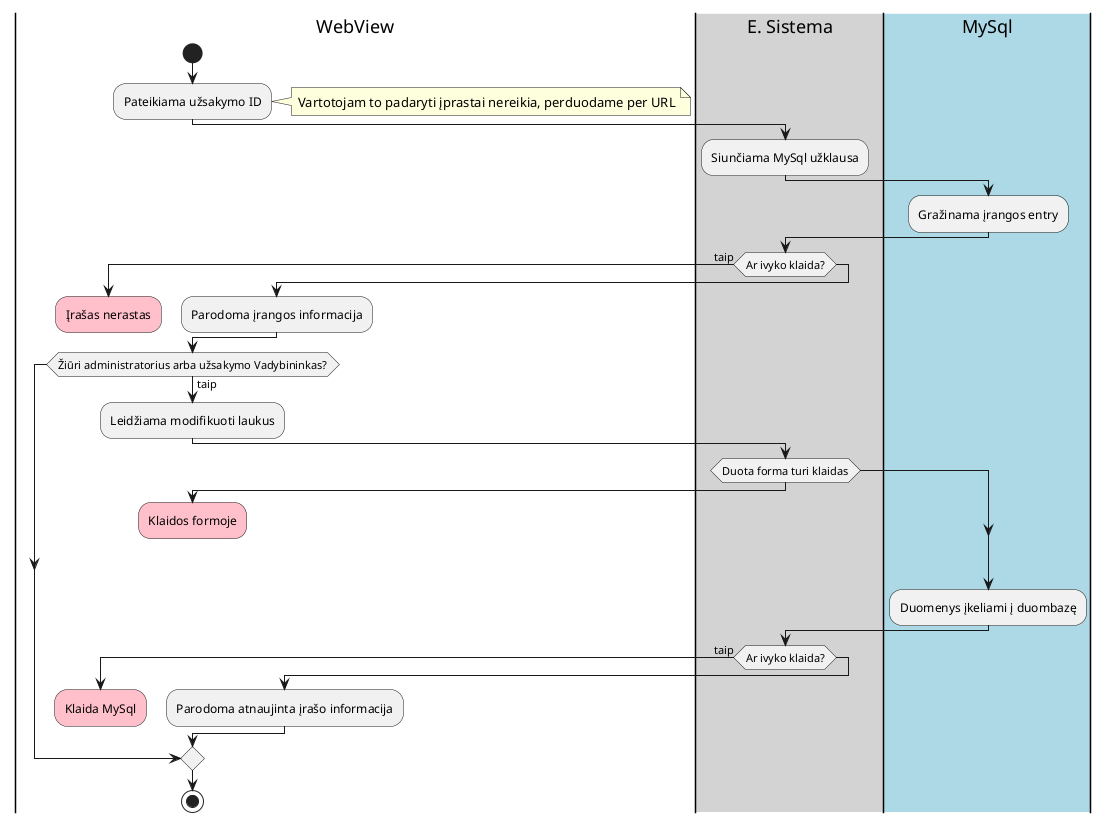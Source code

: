 @startuml
|WebView|
start
:Pateikiama užsakymo ID;
note right: Vartotojam to padaryti įprastai nereikia, perduodame per URL
|#lightgray|E. Sistema|
:Siunčiama MySql užklausa;
|#lightblue|MySql|
:Gražinama įrangos entry;
|#lightgray|E. Sistema|
if (Ar ivyko klaida?) then (taip)
    |WebView|
    #pink:Įrašas nerastas;
    kill
else
    |WebView|
    :Parodoma įrangos informacija;
endif
|WebView|
if (Žiūri administratorius arba užsakymo Vadybininkas?) then (taip)
    :Leidžiama modifikuoti laukus;
    |#lightgray|E. Sistema|
    if (Duota forma turi klaidas) then
        |WebView|
        #pink:Klaidos formoje;
        kill
    endif
    |#lightblue|MySql|
    :Duomenys įkeliami į duombazę;
    |#lightgray|E. Sistema|
    if (Ar ivyko klaida?) then (taip)
        |WebView|
        #pink:Klaida MySql;
        kill
    else
        |WebView|
        :Parodoma atnaujinta įrašo informacija;
    endif
endif
stop
@enduml
